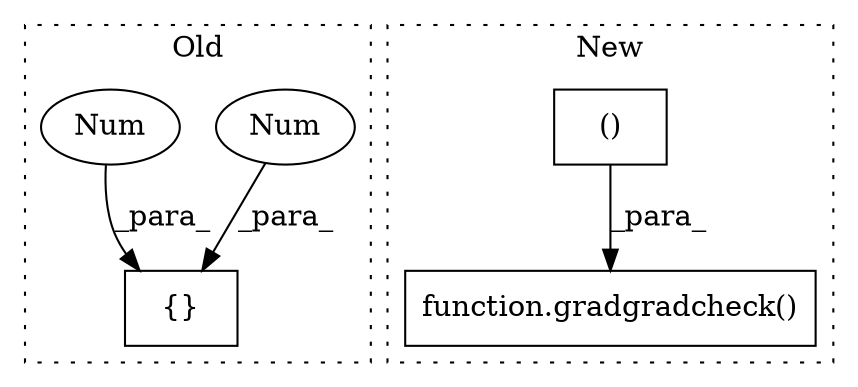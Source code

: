 digraph G {
subgraph cluster0 {
1 [label="{}" a="59" s="4357,4369" l="1,0" shape="box"];
4 [label="Num" a="76" s="4364" l="1" shape="ellipse"];
5 [label="Num" a="76" s="4358" l="1" shape="ellipse"];
label = "Old";
style="dotted";
}
subgraph cluster1 {
2 [label="function.gradgradcheck()" a="75" s="4279,4334" l="14,12" shape="box"];
3 [label="()" a="54" s="4305" l="28" shape="box"];
label = "New";
style="dotted";
}
3 -> 2 [label="_para_"];
4 -> 1 [label="_para_"];
5 -> 1 [label="_para_"];
}